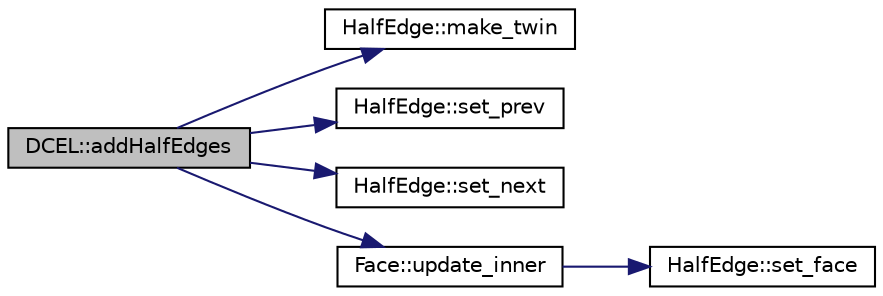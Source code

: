 digraph "DCEL::addHalfEdges"
{
  edge [fontname="Helvetica",fontsize="10",labelfontname="Helvetica",labelfontsize="10"];
  node [fontname="Helvetica",fontsize="10",shape=record];
  rankdir="LR";
  Node9 [label="DCEL::addHalfEdges",height=0.2,width=0.4,color="black", fillcolor="grey75", style="filled", fontcolor="black"];
  Node9 -> Node10 [color="midnightblue",fontsize="10",style="solid",fontname="Helvetica"];
  Node10 [label="HalfEdge::make_twin",height=0.2,width=0.4,color="black", fillcolor="white", style="filled",URL="$da/df5/class_half_edge.html#aa0bd15065d1914670b4309afa1861500"];
  Node9 -> Node11 [color="midnightblue",fontsize="10",style="solid",fontname="Helvetica"];
  Node11 [label="HalfEdge::set_prev",height=0.2,width=0.4,color="black", fillcolor="white", style="filled",URL="$da/df5/class_half_edge.html#a368163a4474521b16ec87a41f98c9711"];
  Node9 -> Node12 [color="midnightblue",fontsize="10",style="solid",fontname="Helvetica"];
  Node12 [label="HalfEdge::set_next",height=0.2,width=0.4,color="black", fillcolor="white", style="filled",URL="$da/df5/class_half_edge.html#ac4ce4a592f0ca8b41389a0c5251d0699"];
  Node9 -> Node13 [color="midnightblue",fontsize="10",style="solid",fontname="Helvetica"];
  Node13 [label="Face::update_inner",height=0.2,width=0.4,color="black", fillcolor="white", style="filled",URL="$d5/d2a/class_face.html#a6a9422b85f4851f9da4bc704407728cb"];
  Node13 -> Node14 [color="midnightblue",fontsize="10",style="solid",fontname="Helvetica"];
  Node14 [label="HalfEdge::set_face",height=0.2,width=0.4,color="black", fillcolor="white", style="filled",URL="$da/df5/class_half_edge.html#af9435a070552ed619064c6527d7f71ba"];
}
